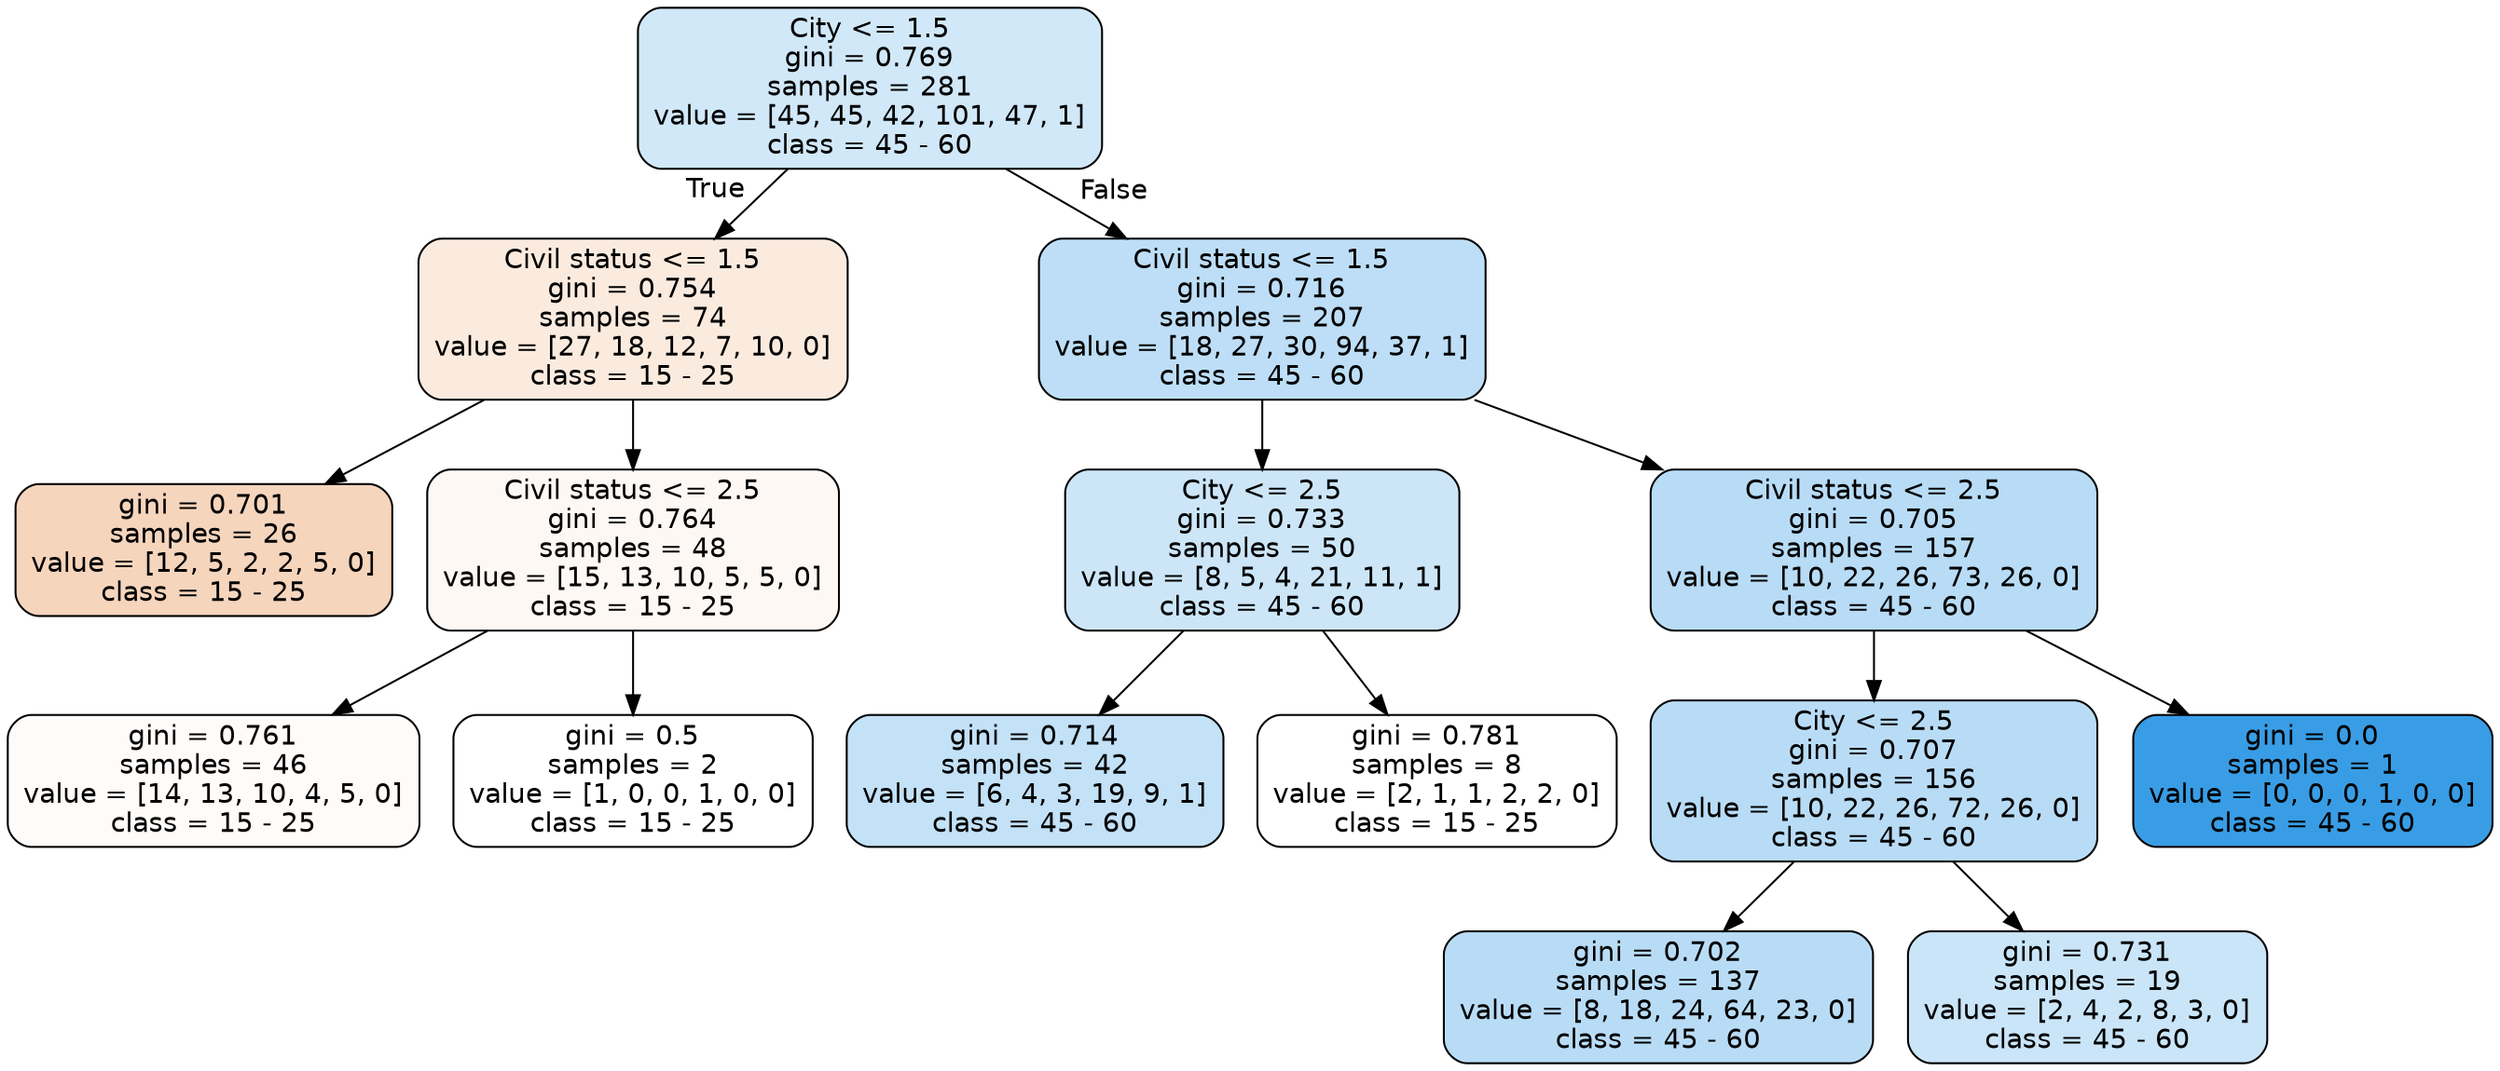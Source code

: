 digraph Tree {
node [shape=box, style="filled, rounded", color="black", fontname=helvetica] ;
edge [fontname=helvetica] ;
0 [label="City <= 1.5\ngini = 0.769\nsamples = 281\nvalue = [45, 45, 42, 101, 47, 1]\nclass = 45 - 60", fillcolor="#d1e8f9"] ;
1 [label="Civil status <= 1.5\ngini = 0.754\nsamples = 74\nvalue = [27, 18, 12, 7, 10, 0]\nclass = 15 - 25", fillcolor="#fbebdf"] ;
0 -> 1 [labeldistance=2.5, labelangle=45, headlabel="True"] ;
2 [label="gini = 0.701\nsamples = 26\nvalue = [12, 5, 2, 2, 5, 0]\nclass = 15 - 25", fillcolor="#f6d5bd"] ;
1 -> 2 ;
3 [label="Civil status <= 2.5\ngini = 0.764\nsamples = 48\nvalue = [15, 13, 10, 5, 5, 0]\nclass = 15 - 25", fillcolor="#fef8f4"] ;
1 -> 3 ;
4 [label="gini = 0.761\nsamples = 46\nvalue = [14, 13, 10, 4, 5, 0]\nclass = 15 - 25", fillcolor="#fefbf9"] ;
3 -> 4 ;
5 [label="gini = 0.5\nsamples = 2\nvalue = [1, 0, 0, 1, 0, 0]\nclass = 15 - 25", fillcolor="#ffffff"] ;
3 -> 5 ;
6 [label="Civil status <= 1.5\ngini = 0.716\nsamples = 207\nvalue = [18, 27, 30, 94, 37, 1]\nclass = 45 - 60", fillcolor="#bddef6"] ;
0 -> 6 [labeldistance=2.5, labelangle=-45, headlabel="False"] ;
7 [label="City <= 2.5\ngini = 0.733\nsamples = 50\nvalue = [8, 5, 4, 21, 11, 1]\nclass = 45 - 60", fillcolor="#cce6f8"] ;
6 -> 7 ;
8 [label="gini = 0.714\nsamples = 42\nvalue = [6, 4, 3, 19, 9, 1]\nclass = 45 - 60", fillcolor="#c3e1f7"] ;
7 -> 8 ;
9 [label="gini = 0.781\nsamples = 8\nvalue = [2, 1, 1, 2, 2, 0]\nclass = 15 - 25", fillcolor="#ffffff"] ;
7 -> 9 ;
10 [label="Civil status <= 2.5\ngini = 0.705\nsamples = 157\nvalue = [10, 22, 26, 73, 26, 0]\nclass = 45 - 60", fillcolor="#b8dcf6"] ;
6 -> 10 ;
11 [label="City <= 2.5\ngini = 0.707\nsamples = 156\nvalue = [10, 22, 26, 72, 26, 0]\nclass = 45 - 60", fillcolor="#b9dcf6"] ;
10 -> 11 ;
12 [label="gini = 0.702\nsamples = 137\nvalue = [8, 18, 24, 64, 23, 0]\nclass = 45 - 60", fillcolor="#b9dcf6"] ;
11 -> 12 ;
13 [label="gini = 0.731\nsamples = 19\nvalue = [2, 4, 2, 8, 3, 0]\nclass = 45 - 60", fillcolor="#cae5f8"] ;
11 -> 13 ;
14 [label="gini = 0.0\nsamples = 1\nvalue = [0, 0, 0, 1, 0, 0]\nclass = 45 - 60", fillcolor="#399de5"] ;
10 -> 14 ;
}